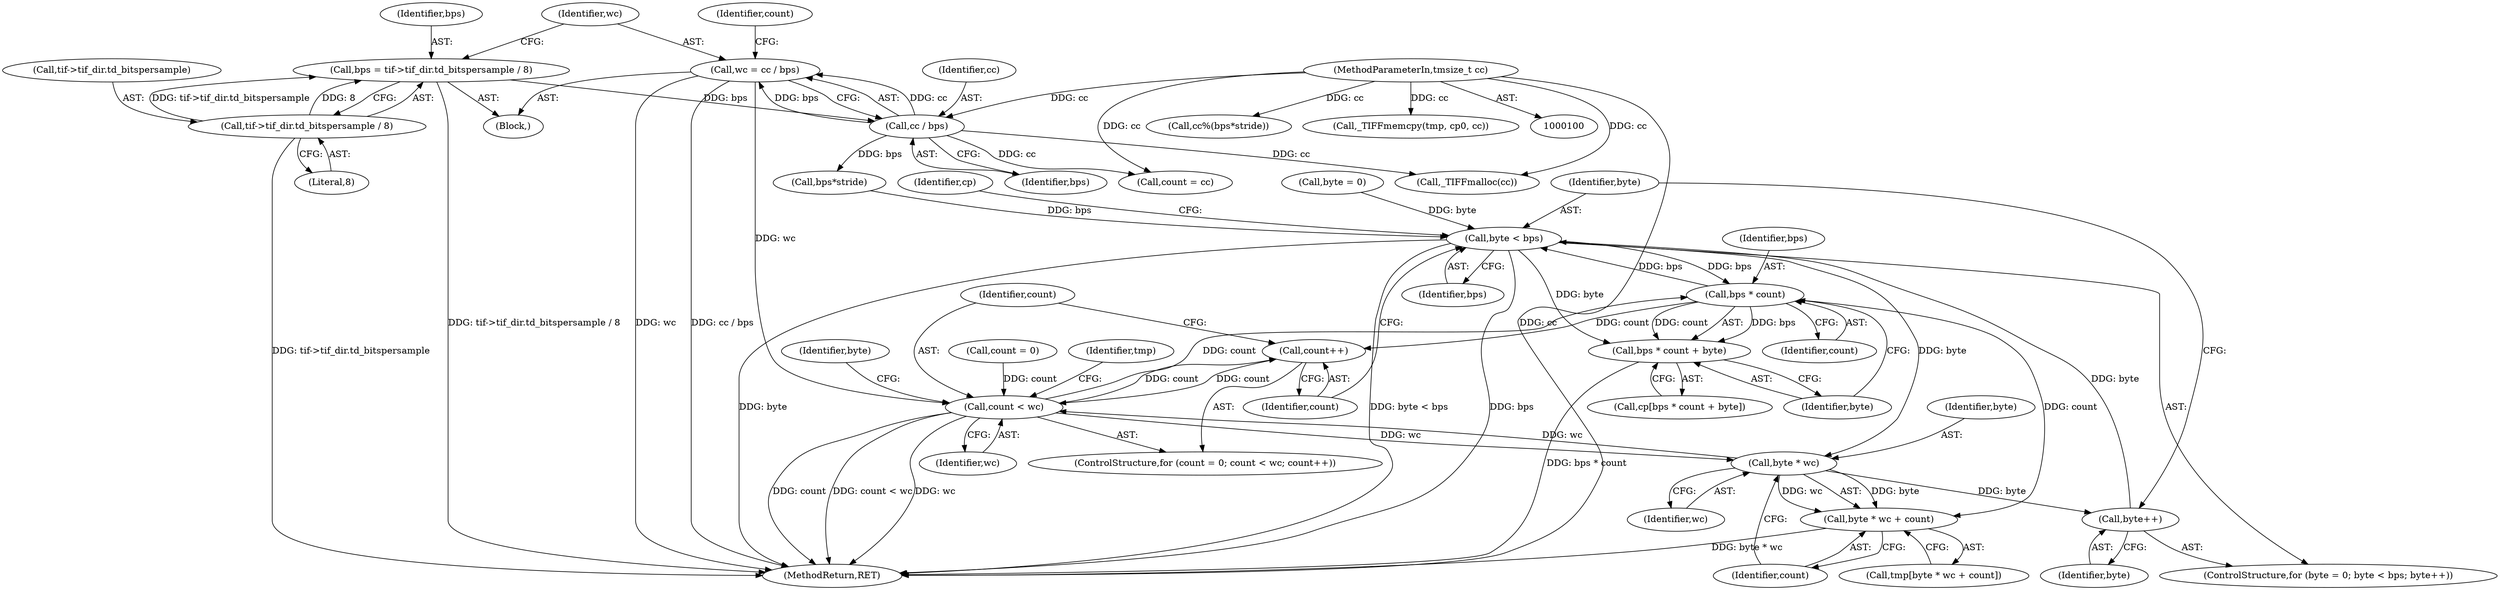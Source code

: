 digraph "0_libtiff_3ca657a8793dd011bf869695d72ad31c779c3cc1_3@integer" {
"1000123" [label="(Call,wc = cc / bps)"];
"1000125" [label="(Call,cc / bps)"];
"1000103" [label="(MethodParameterIn,tmsize_t cc)"];
"1000113" [label="(Call,bps = tif->tif_dir.td_bitspersample / 8)"];
"1000115" [label="(Call,tif->tif_dir.td_bitspersample / 8)"];
"1000195" [label="(Call,count < wc)"];
"1000198" [label="(Call,count++)"];
"1000216" [label="(Call,bps * count)"];
"1000206" [label="(Call,byte < bps)"];
"1000215" [label="(Call,bps * count + byte)"];
"1000223" [label="(Call,byte * wc)"];
"1000209" [label="(Call,byte++)"];
"1000222" [label="(Call,byte * wc + count)"];
"1000127" [label="(Identifier,bps)"];
"1000215" [label="(Call,bps * count + byte)"];
"1000203" [label="(Call,byte = 0)"];
"1000191" [label="(ControlStructure,for (count = 0; count < wc; count++))"];
"1000113" [label="(Call,bps = tif->tif_dir.td_bitspersample / 8)"];
"1000208" [label="(Identifier,bps)"];
"1000218" [label="(Identifier,count)"];
"1000192" [label="(Call,count = 0)"];
"1000124" [label="(Identifier,wc)"];
"1000229" [label="(MethodReturn,RET)"];
"1000195" [label="(Call,count < wc)"];
"1000116" [label="(Call,tif->tif_dir.td_bitspersample)"];
"1000222" [label="(Call,byte * wc + count)"];
"1000123" [label="(Call,wc = cc / bps)"];
"1000196" [label="(Identifier,count)"];
"1000210" [label="(Identifier,byte)"];
"1000199" [label="(Identifier,count)"];
"1000216" [label="(Call,bps * count)"];
"1000126" [label="(Identifier,cc)"];
"1000219" [label="(Identifier,byte)"];
"1000207" [label="(Identifier,byte)"];
"1000130" [label="(Identifier,count)"];
"1000202" [label="(ControlStructure,for (byte = 0; byte < bps; byte++))"];
"1000217" [label="(Identifier,bps)"];
"1000104" [label="(Block,)"];
"1000228" [label="(Identifier,tmp)"];
"1000149" [label="(Call,bps*stride)"];
"1000129" [label="(Call,count = cc)"];
"1000103" [label="(MethodParameterIn,tmsize_t cc)"];
"1000125" [label="(Call,cc / bps)"];
"1000225" [label="(Identifier,wc)"];
"1000226" [label="(Identifier,count)"];
"1000143" [label="(Call,_TIFFmalloc(cc))"];
"1000115" [label="(Call,tif->tif_dir.td_bitspersample / 8)"];
"1000224" [label="(Identifier,byte)"];
"1000147" [label="(Call,cc%(bps*stride))"];
"1000213" [label="(Call,cp[bps * count + byte])"];
"1000214" [label="(Identifier,cp)"];
"1000209" [label="(Call,byte++)"];
"1000223" [label="(Call,byte * wc)"];
"1000220" [label="(Call,tmp[byte * wc + count])"];
"1000182" [label="(Call,_TIFFmemcpy(tmp, cp0, cc))"];
"1000197" [label="(Identifier,wc)"];
"1000204" [label="(Identifier,byte)"];
"1000121" [label="(Literal,8)"];
"1000114" [label="(Identifier,bps)"];
"1000198" [label="(Call,count++)"];
"1000206" [label="(Call,byte < bps)"];
"1000123" -> "1000104"  [label="AST: "];
"1000123" -> "1000125"  [label="CFG: "];
"1000124" -> "1000123"  [label="AST: "];
"1000125" -> "1000123"  [label="AST: "];
"1000130" -> "1000123"  [label="CFG: "];
"1000123" -> "1000229"  [label="DDG: cc / bps"];
"1000123" -> "1000229"  [label="DDG: wc"];
"1000125" -> "1000123"  [label="DDG: cc"];
"1000125" -> "1000123"  [label="DDG: bps"];
"1000123" -> "1000195"  [label="DDG: wc"];
"1000125" -> "1000127"  [label="CFG: "];
"1000126" -> "1000125"  [label="AST: "];
"1000127" -> "1000125"  [label="AST: "];
"1000103" -> "1000125"  [label="DDG: cc"];
"1000113" -> "1000125"  [label="DDG: bps"];
"1000125" -> "1000129"  [label="DDG: cc"];
"1000125" -> "1000143"  [label="DDG: cc"];
"1000125" -> "1000149"  [label="DDG: bps"];
"1000103" -> "1000100"  [label="AST: "];
"1000103" -> "1000229"  [label="DDG: cc"];
"1000103" -> "1000129"  [label="DDG: cc"];
"1000103" -> "1000143"  [label="DDG: cc"];
"1000103" -> "1000147"  [label="DDG: cc"];
"1000103" -> "1000182"  [label="DDG: cc"];
"1000113" -> "1000104"  [label="AST: "];
"1000113" -> "1000115"  [label="CFG: "];
"1000114" -> "1000113"  [label="AST: "];
"1000115" -> "1000113"  [label="AST: "];
"1000124" -> "1000113"  [label="CFG: "];
"1000113" -> "1000229"  [label="DDG: tif->tif_dir.td_bitspersample / 8"];
"1000115" -> "1000113"  [label="DDG: tif->tif_dir.td_bitspersample"];
"1000115" -> "1000113"  [label="DDG: 8"];
"1000115" -> "1000121"  [label="CFG: "];
"1000116" -> "1000115"  [label="AST: "];
"1000121" -> "1000115"  [label="AST: "];
"1000115" -> "1000229"  [label="DDG: tif->tif_dir.td_bitspersample"];
"1000195" -> "1000191"  [label="AST: "];
"1000195" -> "1000197"  [label="CFG: "];
"1000196" -> "1000195"  [label="AST: "];
"1000197" -> "1000195"  [label="AST: "];
"1000204" -> "1000195"  [label="CFG: "];
"1000228" -> "1000195"  [label="CFG: "];
"1000195" -> "1000229"  [label="DDG: count < wc"];
"1000195" -> "1000229"  [label="DDG: wc"];
"1000195" -> "1000229"  [label="DDG: count"];
"1000198" -> "1000195"  [label="DDG: count"];
"1000192" -> "1000195"  [label="DDG: count"];
"1000223" -> "1000195"  [label="DDG: wc"];
"1000195" -> "1000198"  [label="DDG: count"];
"1000195" -> "1000216"  [label="DDG: count"];
"1000195" -> "1000223"  [label="DDG: wc"];
"1000198" -> "1000191"  [label="AST: "];
"1000198" -> "1000199"  [label="CFG: "];
"1000199" -> "1000198"  [label="AST: "];
"1000196" -> "1000198"  [label="CFG: "];
"1000216" -> "1000198"  [label="DDG: count"];
"1000216" -> "1000215"  [label="AST: "];
"1000216" -> "1000218"  [label="CFG: "];
"1000217" -> "1000216"  [label="AST: "];
"1000218" -> "1000216"  [label="AST: "];
"1000219" -> "1000216"  [label="CFG: "];
"1000216" -> "1000206"  [label="DDG: bps"];
"1000216" -> "1000215"  [label="DDG: bps"];
"1000216" -> "1000215"  [label="DDG: count"];
"1000206" -> "1000216"  [label="DDG: bps"];
"1000216" -> "1000222"  [label="DDG: count"];
"1000206" -> "1000202"  [label="AST: "];
"1000206" -> "1000208"  [label="CFG: "];
"1000207" -> "1000206"  [label="AST: "];
"1000208" -> "1000206"  [label="AST: "];
"1000214" -> "1000206"  [label="CFG: "];
"1000199" -> "1000206"  [label="CFG: "];
"1000206" -> "1000229"  [label="DDG: byte"];
"1000206" -> "1000229"  [label="DDG: byte < bps"];
"1000206" -> "1000229"  [label="DDG: bps"];
"1000209" -> "1000206"  [label="DDG: byte"];
"1000203" -> "1000206"  [label="DDG: byte"];
"1000149" -> "1000206"  [label="DDG: bps"];
"1000206" -> "1000215"  [label="DDG: byte"];
"1000206" -> "1000223"  [label="DDG: byte"];
"1000215" -> "1000213"  [label="AST: "];
"1000215" -> "1000219"  [label="CFG: "];
"1000219" -> "1000215"  [label="AST: "];
"1000213" -> "1000215"  [label="CFG: "];
"1000215" -> "1000229"  [label="DDG: bps * count"];
"1000223" -> "1000222"  [label="AST: "];
"1000223" -> "1000225"  [label="CFG: "];
"1000224" -> "1000223"  [label="AST: "];
"1000225" -> "1000223"  [label="AST: "];
"1000226" -> "1000223"  [label="CFG: "];
"1000223" -> "1000209"  [label="DDG: byte"];
"1000223" -> "1000222"  [label="DDG: byte"];
"1000223" -> "1000222"  [label="DDG: wc"];
"1000209" -> "1000202"  [label="AST: "];
"1000209" -> "1000210"  [label="CFG: "];
"1000210" -> "1000209"  [label="AST: "];
"1000207" -> "1000209"  [label="CFG: "];
"1000222" -> "1000220"  [label="AST: "];
"1000222" -> "1000226"  [label="CFG: "];
"1000226" -> "1000222"  [label="AST: "];
"1000220" -> "1000222"  [label="CFG: "];
"1000222" -> "1000229"  [label="DDG: byte * wc"];
}
